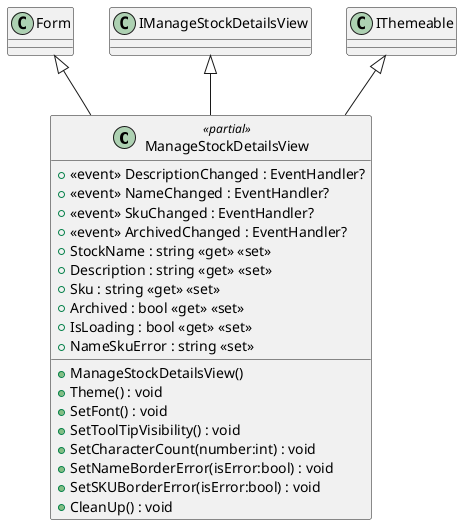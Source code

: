 @startuml
class ManageStockDetailsView <<partial>> {
    +  <<event>> DescriptionChanged : EventHandler? 
    +  <<event>> NameChanged : EventHandler? 
    +  <<event>> SkuChanged : EventHandler? 
    +  <<event>> ArchivedChanged : EventHandler? 
    + ManageStockDetailsView()
    + Theme() : void
    + SetFont() : void
    + SetToolTipVisibility() : void
    + StockName : string <<get>> <<set>>
    + Description : string <<get>> <<set>>
    + Sku : string <<get>> <<set>>
    + Archived : bool <<get>> <<set>>
    + IsLoading : bool <<get>> <<set>>
    + NameSkuError : string <<set>>
    + SetCharacterCount(number:int) : void
    + SetNameBorderError(isError:bool) : void
    + SetSKUBorderError(isError:bool) : void
    + CleanUp() : void
}
Form <|-- ManageStockDetailsView
IManageStockDetailsView <|-- ManageStockDetailsView
IThemeable <|-- ManageStockDetailsView
@enduml
